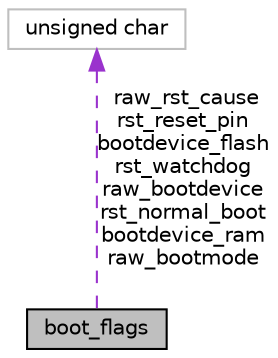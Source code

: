 digraph "boot_flags"
{
 // LATEX_PDF_SIZE
  edge [fontname="Helvetica",fontsize="10",labelfontname="Helvetica",labelfontsize="10"];
  node [fontname="Helvetica",fontsize="10",shape=record];
  Node1 [label="boot_flags",height=0.2,width=0.4,color="black", fillcolor="grey75", style="filled", fontcolor="black",tooltip=" "];
  Node2 -> Node1 [dir="back",color="darkorchid3",fontsize="10",style="dashed",label=" raw_rst_cause\nrst_reset_pin\nbootdevice_flash\nrst_watchdog\nraw_bootdevice\nrst_normal_boot\nbootdevice_ram\nraw_bootmode" ,fontname="Helvetica"];
  Node2 [label="unsigned char",height=0.2,width=0.4,color="grey75", fillcolor="white", style="filled",tooltip=" "];
}
